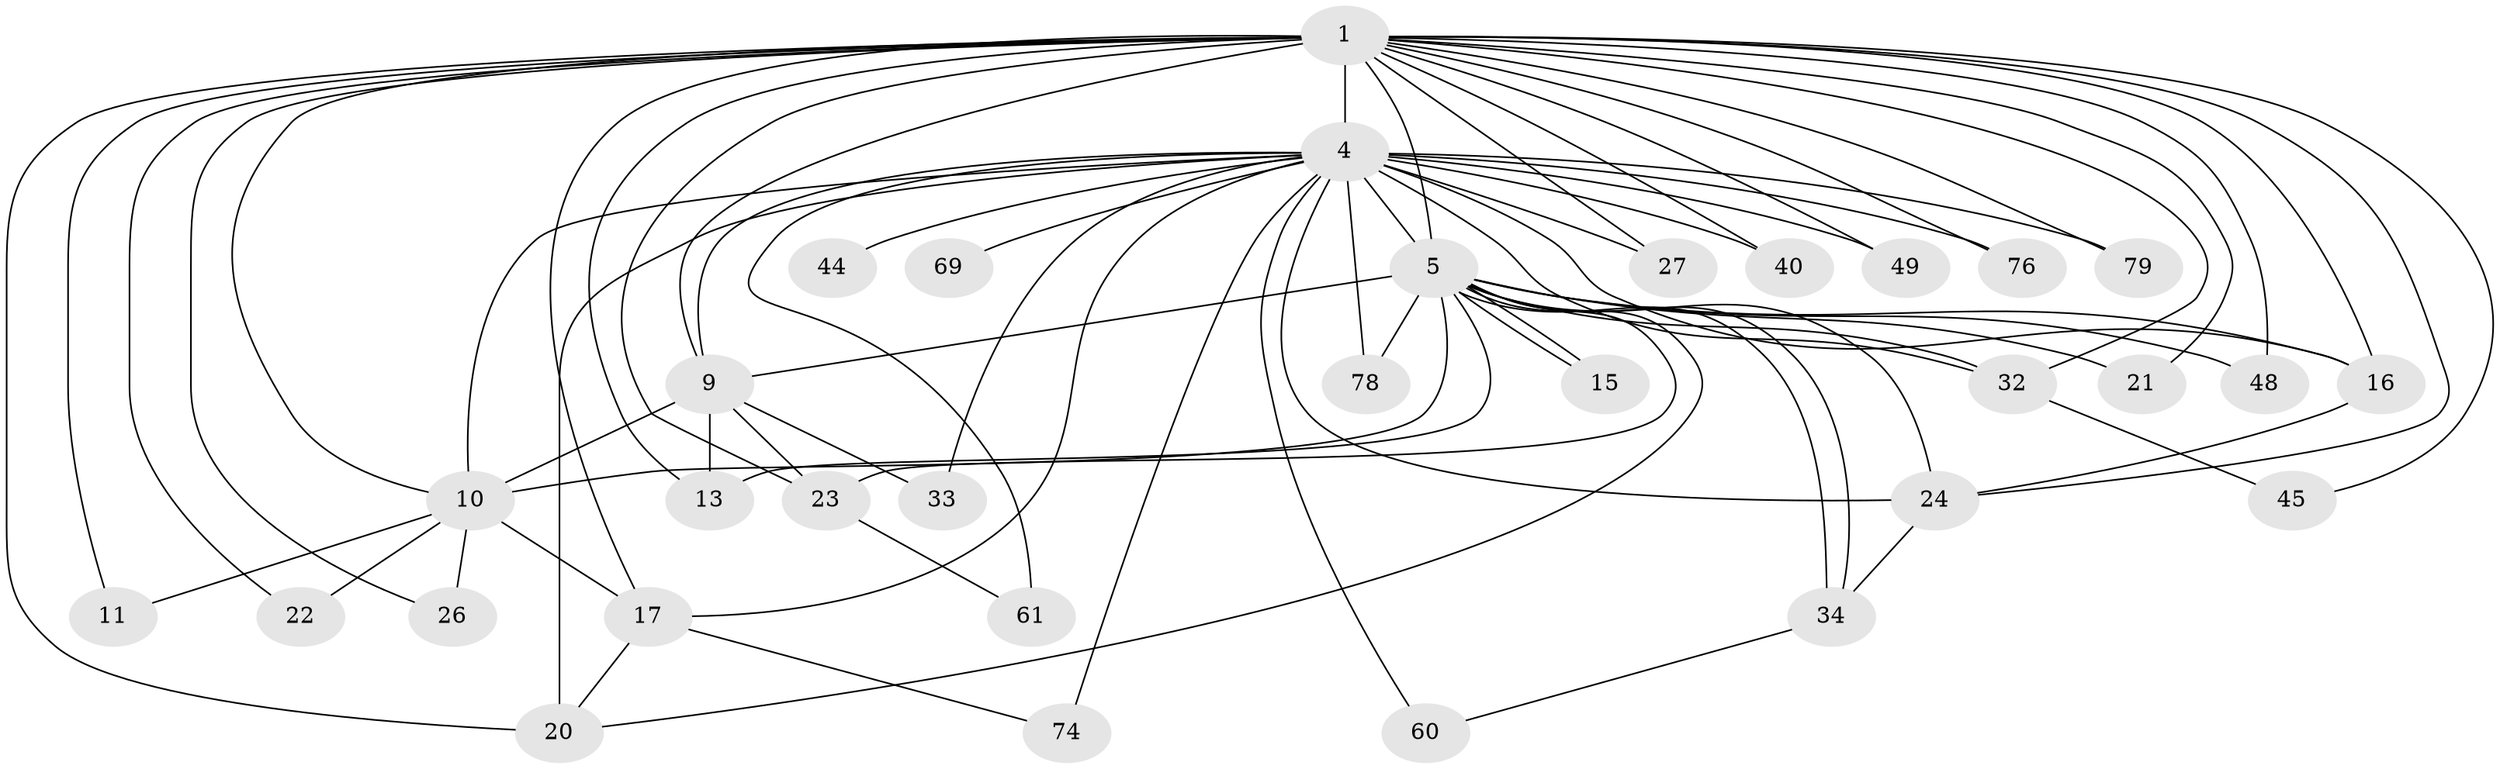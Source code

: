 // original degree distribution, {17: 0.027522935779816515, 20: 0.009174311926605505, 19: 0.009174311926605505, 26: 0.009174311926605505, 30: 0.009174311926605505, 18: 0.009174311926605505, 27: 0.009174311926605505, 24: 0.009174311926605505, 3: 0.13761467889908258, 5: 0.06422018348623854, 4: 0.06422018348623854, 2: 0.5963302752293578, 8: 0.009174311926605505, 6: 0.027522935779816515, 7: 0.009174311926605505}
// Generated by graph-tools (version 1.1) at 2025/17/03/04/25 18:17:24]
// undirected, 32 vertices, 72 edges
graph export_dot {
graph [start="1"]
  node [color=gray90,style=filled];
  1 [super="+2+56+72+54"];
  4 [super="+46+107+19+75+50+68+8+41+37+47"];
  5 [super="+6+65+83+29+67+25+52+35+43+53+14+42"];
  9 [super="+62"];
  10 [super="+73+81+99"];
  11;
  13 [super="+64"];
  15;
  16;
  17;
  20 [super="+86"];
  21;
  22;
  23 [super="+93"];
  24 [super="+51+101+109"];
  26;
  27 [super="+70"];
  32 [super="+96+100+66"];
  33;
  34;
  40;
  44;
  45;
  48;
  49;
  60;
  61 [super="+63"];
  69;
  74;
  76;
  78;
  79 [super="+108"];
  1 -- 4 [weight=16];
  1 -- 5 [weight=16];
  1 -- 9 [weight=4];
  1 -- 10 [weight=7];
  1 -- 79 [weight=2];
  1 -- 11;
  1 -- 76;
  1 -- 16 [weight=2];
  1 -- 21;
  1 -- 22;
  1 -- 23 [weight=2];
  1 -- 24;
  1 -- 26;
  1 -- 27 [weight=2];
  1 -- 32 [weight=2];
  1 -- 40;
  1 -- 45;
  1 -- 48 [weight=2];
  1 -- 49;
  1 -- 20 [weight=2];
  1 -- 13;
  1 -- 17;
  4 -- 5 [weight=12];
  4 -- 9 [weight=3];
  4 -- 10 [weight=7];
  4 -- 16;
  4 -- 20 [weight=3];
  4 -- 69 [weight=2];
  4 -- 27 [weight=2];
  4 -- 32 [weight=2];
  4 -- 49;
  4 -- 76;
  4 -- 61 [weight=2];
  4 -- 74;
  4 -- 78;
  4 -- 79;
  4 -- 17;
  4 -- 24;
  4 -- 33;
  4 -- 40;
  4 -- 44;
  4 -- 60;
  5 -- 9 [weight=6];
  5 -- 10 [weight=5];
  5 -- 15;
  5 -- 15;
  5 -- 16;
  5 -- 21;
  5 -- 34;
  5 -- 34;
  5 -- 24;
  5 -- 13;
  5 -- 48;
  5 -- 20;
  5 -- 23;
  5 -- 78;
  5 -- 32;
  9 -- 10;
  9 -- 13;
  9 -- 33;
  9 -- 23;
  10 -- 17;
  10 -- 22;
  10 -- 26;
  10 -- 11;
  16 -- 24;
  17 -- 74;
  17 -- 20;
  23 -- 61;
  24 -- 34;
  32 -- 45;
  34 -- 60;
}
